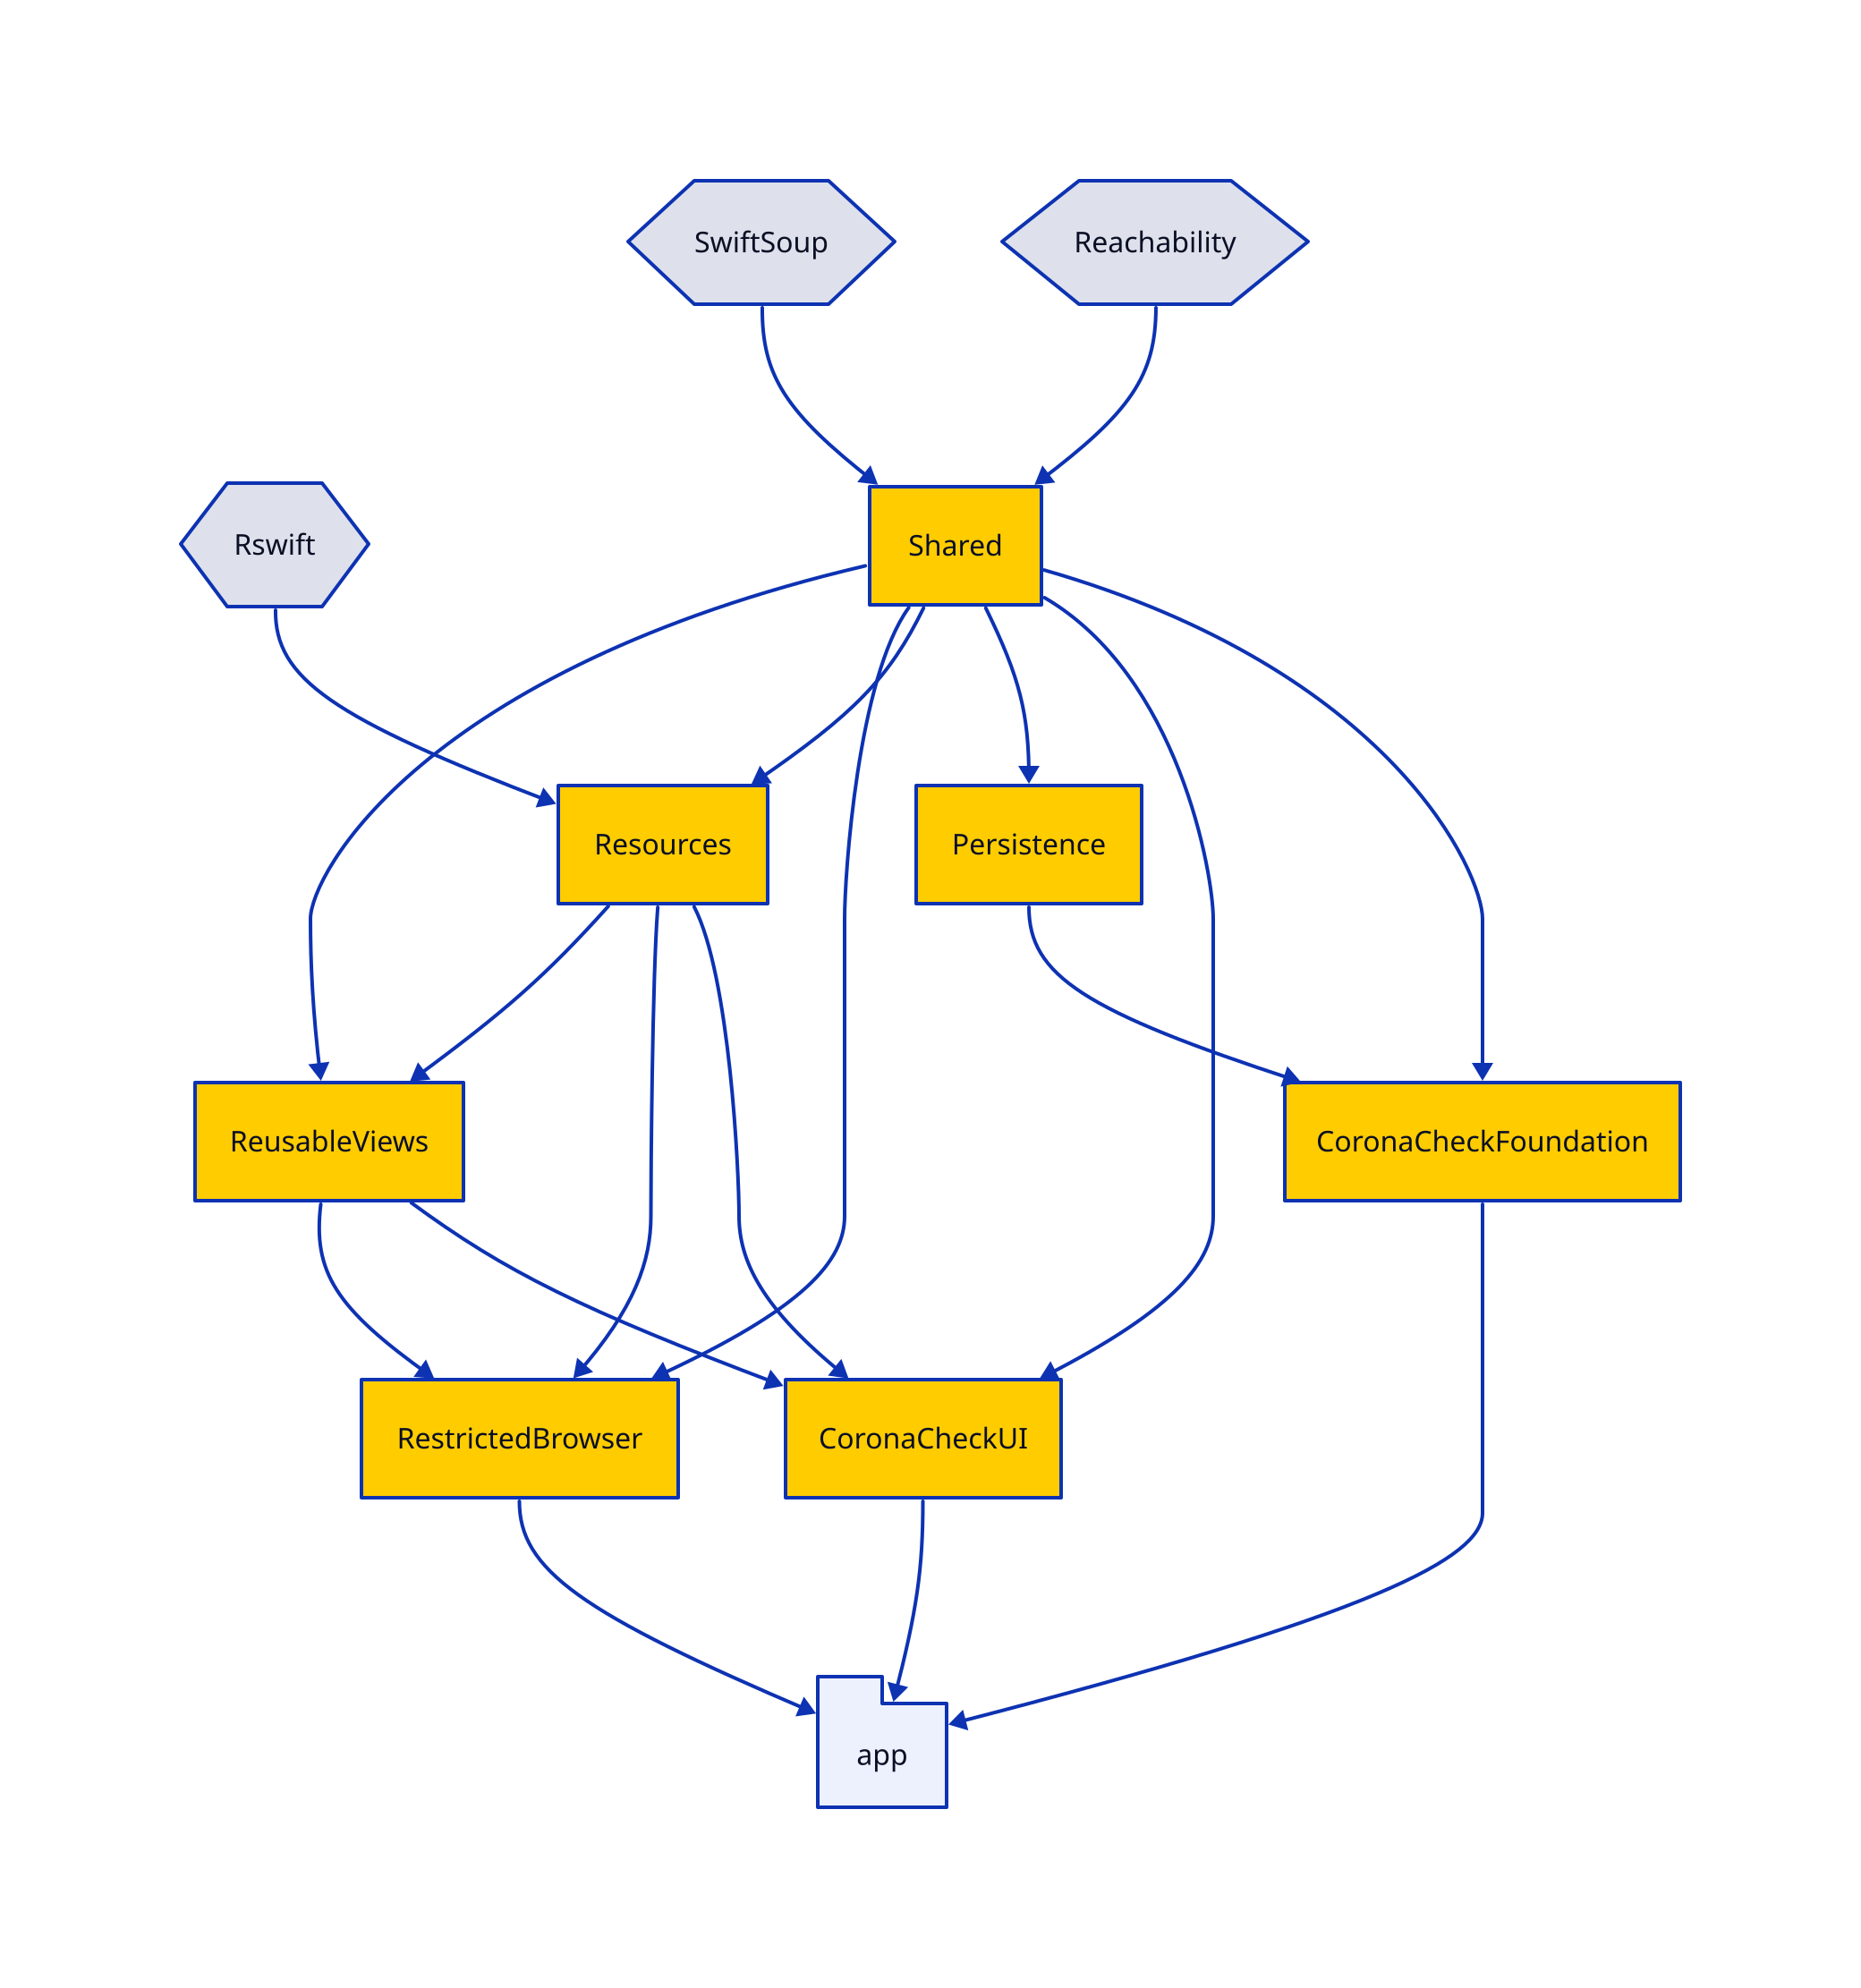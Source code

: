 direction: down

# Third-Party
Rswift: {
  shape: hexagon
}
Reachability: {
  shape: hexagon
}
SwiftSoup: {
  shape: hexagon
}

# The application

app: {
  shape: package
}

app <- CoronaCheckFoundation
app <- CoronaCheckUI
app <- RestrictedBrowser

# - Packages - 

CoronaCheckFoundation { style.fill: "#ffcc00" }
CoronaCheckFoundation <- Persistence
CoronaCheckFoundation <- Shared

CoronaCheckUI { style.fill: "#ffcc00" }
CoronaCheckUI <- Resources
CoronaCheckUI <- ReusableViews
CoronaCheckUI <- Shared

Persistence { style.fill: "#ffcc00" }
Persistence <- Shared

Resources { style.fill: "#ffcc00" }
Resources <- Shared
Resources <- Rswift

RestrictedBrowser { style.fill: "#ffcc00" }
RestrictedBrowser <- Shared
RestrictedBrowser <- Resources
RestrictedBrowser <- ReusableViews

ReusableViews { style.fill: "#ffcc00" }
ReusableViews <- Shared
ReusableViews <- Resources

Shared { style.fill: "#ffcc00" }
Shared <- Reachability
Shared <- SwiftSoup
